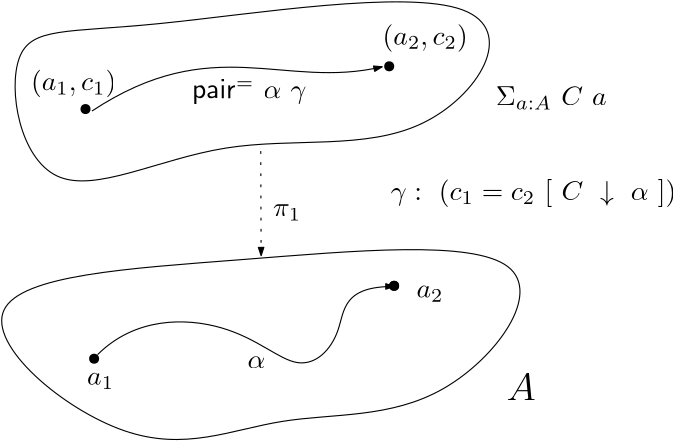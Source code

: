 <?xml version="1.0"?>
<!DOCTYPE ipe SYSTEM "ipe.dtd">
<ipe version="70206" creator="Ipe 7.2.7">
<info created="D:20180323145431" modified="D:20180726001026"/>
<preamble>\usepackage{amsmath}
\usepackage{amssymb}
\usepackage{amsfonts}</preamble>
<ipestyle name="basic">
<symbol name="arrow/arc(spx)">
<path stroke="sym-stroke" fill="sym-stroke" pen="sym-pen">
0 0 m
-1 0.333 l
-1 -0.333 l
h
</path>
</symbol>
<symbol name="arrow/farc(spx)">
<path stroke="sym-stroke" fill="white" pen="sym-pen">
0 0 m
-1 0.333 l
-1 -0.333 l
h
</path>
</symbol>
<symbol name="arrow/ptarc(spx)">
<path stroke="sym-stroke" fill="sym-stroke" pen="sym-pen">
0 0 m
-1 0.333 l
-0.8 0 l
-1 -0.333 l
h
</path>
</symbol>
<symbol name="arrow/fptarc(spx)">
<path stroke="sym-stroke" fill="white" pen="sym-pen">
0 0 m
-1 0.333 l
-0.8 0 l
-1 -0.333 l
h
</path>
</symbol>
<symbol name="mark/circle(sx)" transformations="translations">
<path fill="sym-stroke">
0.6 0 0 0.6 0 0 e
0.4 0 0 0.4 0 0 e
</path>
</symbol>
<symbol name="mark/disk(sx)" transformations="translations">
<path fill="sym-stroke">
0.6 0 0 0.6 0 0 e
</path>
</symbol>
<symbol name="mark/fdisk(sfx)" transformations="translations">
<group>
<path fill="sym-fill">
0.5 0 0 0.5 0 0 e
</path>
<path fill="sym-stroke" fillrule="eofill">
0.6 0 0 0.6 0 0 e
0.4 0 0 0.4 0 0 e
</path>
</group>
</symbol>
<symbol name="mark/box(sx)" transformations="translations">
<path fill="sym-stroke" fillrule="eofill">
-0.6 -0.6 m
0.6 -0.6 l
0.6 0.6 l
-0.6 0.6 l
h
-0.4 -0.4 m
0.4 -0.4 l
0.4 0.4 l
-0.4 0.4 l
h
</path>
</symbol>
<symbol name="mark/square(sx)" transformations="translations">
<path fill="sym-stroke">
-0.6 -0.6 m
0.6 -0.6 l
0.6 0.6 l
-0.6 0.6 l
h
</path>
</symbol>
<symbol name="mark/fsquare(sfx)" transformations="translations">
<group>
<path fill="sym-fill">
-0.5 -0.5 m
0.5 -0.5 l
0.5 0.5 l
-0.5 0.5 l
h
</path>
<path fill="sym-stroke" fillrule="eofill">
-0.6 -0.6 m
0.6 -0.6 l
0.6 0.6 l
-0.6 0.6 l
h
-0.4 -0.4 m
0.4 -0.4 l
0.4 0.4 l
-0.4 0.4 l
h
</path>
</group>
</symbol>
<symbol name="mark/cross(sx)" transformations="translations">
<group>
<path fill="sym-stroke">
-0.43 -0.57 m
0.57 0.43 l
0.43 0.57 l
-0.57 -0.43 l
h
</path>
<path fill="sym-stroke">
-0.43 0.57 m
0.57 -0.43 l
0.43 -0.57 l
-0.57 0.43 l
h
</path>
</group>
</symbol>
<symbol name="arrow/fnormal(spx)">
<path stroke="sym-stroke" fill="white" pen="sym-pen">
0 0 m
-1 0.333 l
-1 -0.333 l
h
</path>
</symbol>
<symbol name="arrow/pointed(spx)">
<path stroke="sym-stroke" fill="sym-stroke" pen="sym-pen">
0 0 m
-1 0.333 l
-0.8 0 l
-1 -0.333 l
h
</path>
</symbol>
<symbol name="arrow/fpointed(spx)">
<path stroke="sym-stroke" fill="white" pen="sym-pen">
0 0 m
-1 0.333 l
-0.8 0 l
-1 -0.333 l
h
</path>
</symbol>
<symbol name="arrow/linear(spx)">
<path stroke="sym-stroke" pen="sym-pen">
-1 0.333 m
0 0 l
-1 -0.333 l
</path>
</symbol>
<symbol name="arrow/fdouble(spx)">
<path stroke="sym-stroke" fill="white" pen="sym-pen">
0 0 m
-1 0.333 l
-1 -0.333 l
h
-1 0 m
-2 0.333 l
-2 -0.333 l
h
</path>
</symbol>
<symbol name="arrow/double(spx)">
<path stroke="sym-stroke" fill="sym-stroke" pen="sym-pen">
0 0 m
-1 0.333 l
-1 -0.333 l
h
-1 0 m
-2 0.333 l
-2 -0.333 l
h
</path>
</symbol>
<pen name="heavier" value="0.8"/>
<pen name="fat" value="1.2"/>
<pen name="ultrafat" value="2"/>
<symbolsize name="large" value="5"/>
<symbolsize name="small" value="2"/>
<symbolsize name="tiny" value="1.1"/>
<arrowsize name="large" value="10"/>
<arrowsize name="small" value="5"/>
<arrowsize name="tiny" value="3"/>
<color name="black" value="0"/>
<color name="red" value="1 0 0"/>
<color name="green" value="0 1 0"/>
<color name="blue" value="0.274 0.392 0.666"/>
<color name="yellow" value="1 1 0"/>
<color name="orange" value="1 0.647 0"/>
<color name="gold" value="1 0.843 0"/>
<color name="purple" value="0.627 0.125 0.941"/>
<color name="gray" value="0.745"/>
<color name="brown" value="0.647 0.165 0.165"/>
<color name="navy" value="0 0 0.502"/>
<color name="pink" value="1 0.753 0.796"/>
<color name="seagreen" value="0.18 0.545 0.341"/>
<color name="turquoise" value="0.251 0.878 0.816"/>
<color name="violet" value="0.933 0.51 0.933"/>
<color name="darkblue" value="0 0 0.545"/>
<color name="darkcyan" value="0 0.545 0.545"/>
<color name="darkgray" value="0.663"/>
<color name="darkgreen" value="0 0.392 0"/>
<color name="darkmagenta" value="0.545 0 0.545"/>
<color name="darkorange" value="1 0.549 0"/>
<color name="darkred" value="0.545 0 0"/>
<color name="lightblue" value="0.678 0.847 0.902"/>
<color name="lightcyan" value="0.878 1 1"/>
<color name="lightgray" value="0.827"/>
<color name="lightgreen" value="0.565 0.933 0.565"/>
<color name="lightyellow" value="1 1 0.878"/>
<color name="black15" value="0.85"/>
<color name="black30" value="0.7"/>
<color name="black50" value="0.5"/>
<color name="black70" value="0.3"/>
<color name="blue15" value="0.891 0.908 0.95"/>
<color name="blue30" value="0.782 0.817 0.9"/>
<color name="blue50" value="0.637 0.696 0.833"/>
<color name="blue70" value="0.492 0.574 0.766"/>
<color name="brown15" value="0.944 0.926 0.879"/>
<color name="brown30" value="0.888 0.852 0.758"/>
<color name="brown50" value="0.813 0.754 0.598"/>
<color name="brown70" value="0.739 0.656 0.437"/>
<color name="cyanblue" value="0.313 0.666 0.901"/>
<color name="cyanblue15" value="0.897 0.95 0.985"/>
<color name="cyanblue30" value="0.794 0.9 0.97"/>
<color name="cyanblue50" value="0.656 0.833 0.95"/>
<color name="cyanblue70" value="0.519 0.766 0.931"/>
<color name="green15" value="0.85 0.938 0.926"/>
<color name="green30" value="0.7 0.876 0.852"/>
<color name="green50" value="0.5 0.794 0.754"/>
<color name="green70" value="0.3 0.711 0.656"/>
<color name="lilac" value="0.627 0 0.47"/>
<color name="lilac15" value="0.944 0.85 0.92"/>
<color name="lilac30" value="0.888 0.7 0.841"/>
<color name="lilac50" value="0.813 0.5 0.735"/>
<color name="lilac70" value="0.739 0.3 0.629"/>
<color name="orange15" value="0.979 0.944 0.867"/>
<color name="orange30" value="0.958 0.888 0.735"/>
<color name="orange50" value="0.931 0.813 0.558"/>
<color name="orange70" value="0.903 0.739 0.382"/>
<color name="palegreen" value="0.509 0.745 0.235"/>
<color name="palegreen15" value="0.926 0.961 0.885"/>
<color name="palegreen30" value="0.852 0.923 0.77"/>
<color name="palegreen50" value="0.754 0.872 0.617"/>
<color name="palegreen70" value="0.656 0.821 0.464"/>
<color name="red15" value="0.944 0.867 0.873"/>
<color name="red30" value="0.888 0.735 0.747"/>
<color name="red50" value="0.813 0.558 0.578"/>
<color name="red70" value="0.739 0.382 0.409"/>
<color name="seablue" value="0.196 0.313 0.549"/>
<color name="seablue15" value="0.879 0.897 0.932"/>
<color name="seablue30" value="0.758 0.794 0.864"/>
<color name="seablue50" value="0.598 0.656 0.774"/>
<color name="seablue70" value="0.437 0.519 0.684"/>
<color name="yellow15" value="0.997 0.985 0.861"/>
<color name="yellow30" value="0.994 0.97 0.723"/>
<color name="yellow50" value="0.99 0.95 0.539"/>
<color name="yellow70" value="0.986 0.931 0.354"/>
<dashstyle name="dashed" value="[4] 0"/>
<dashstyle name="dotted" value="[1 3] 0"/>
<dashstyle name="dash dotted" value="[4 2 1 2] 0"/>
<dashstyle name="dash dot dotted" value="[4 2 1 2 1 2] 0"/>
<textsize name="large" value="\large"/>
<textsize name="Large" value="\Large"/>
<textsize name="LARGE" value="\LARGE"/>
<textsize name="huge" value="\huge"/>
<textsize name="Huge" value="\Huge"/>
<textsize name="small" value="\small"/>
<textsize name="footnote" value="\footnotesize"/>
<textsize name="tiny" value="\tiny"/>
<textstyle name="center" begin="\begin{center}" end="\end{center}"/>
<textstyle name="itemize" begin="\begin{itemize}" end="\end{itemize}"/>
<textstyle name="item" begin="\begin{itemize}\item{}" end="\end{itemize}"/>
<gridsize name="4 pts" value="4"/>
<gridsize name="8 pts (~3 mm)" value="8"/>
<gridsize name="16 pts (~6 mm)" value="16"/>
<gridsize name="32 pts (~12 mm)" value="32"/>
<gridsize name="10 pts (~3.5 mm)" value="10"/>
<gridsize name="20 pts (~7 mm)" value="20"/>
<gridsize name="14 pts (~5 mm)" value="14"/>
<gridsize name="28 pts (~10 mm)" value="28"/>
<gridsize name="56 pts (~20 mm)" value="56"/>
<gridsize name="1 pts" value="1"/>
<gridsize name="2 pts" value="2"/>
<gridsize name="3 pts" value="3"/>
<anglesize name="90 deg" value="90"/>
<anglesize name="60 deg" value="60"/>
<anglesize name="45 deg" value="45"/>
<anglesize name="30 deg" value="30"/>
<anglesize name="22.5 deg" value="22.5"/>
<opacity name="10%" value="0.1"/>
<opacity name="30%" value="0.3"/>
<opacity name="50%" value="0.5"/>
<opacity name="40%" value="0.4"/>
<opacity name="60%" value="0.6"/>
<opacity name="70%" value="0.75"/>
<opacity name="80%" value="0.8"/>
<opacity name="90%" value="0.7"/>
<tiling name="falling" angle="-60" step="4" width="1"/>
<tiling name="rising" angle="30" step="4" width="1"/>
</ipestyle>
<page>
<layer name="alpha"/>
<view layers="alpha" active="alpha"/>
<path layer="alpha" stroke="black">
244.13 552.61
162.462 621.85
279.264 628.818
406.728 640.893
355.434 570.502
293.649 576.355 u
</path>
<text matrix="1 0 0 1 -29.5554 -18.9735" transformations="translations" pos="406 598" stroke="black" type="label" width="10.53" height="9.803" depth="0" valign="baseline" size="Large" style="math">A</text>
<use matrix="1 0 0 1 -16 -32" name="mark/disk(sx)" pos="244 626" size="normal" stroke="black"/>
<use matrix="1 0 0 1 -6 -33.7546" name="mark/disk(sx)" pos="342 654" size="normal" stroke="black"/>
<text matrix="1 0 0 1 -6.55983 -7.40791" transformations="translations" pos="232 592" stroke="black" type="label" width="9.736" height="4.294" depth="1.49" valign="baseline" style="math">a_1</text>
<text matrix="1 0 0 1 4.05862 -4" transformations="translations" pos="340 620" stroke="black" type="label" width="9.736" height="4.294" depth="1.49" valign="baseline" style="math">a_2</text>
<path stroke="black" arrow="normal/tiny">
229.247 595.459 m
242.671 608.882
279.312 608.882
302.191 586.003
318.95 602.762
317.512 620.104
336 620 c
</path>
<text matrix="1 0 0 1 -4.79796 -13.41" transformations="translations" pos="288 604" stroke="black" type="label" width="6.41" height="4.289" depth="0" valign="baseline" style="math">\alpha</text>
<path stroke="black">
205.564 641.054
192.622 715.796
230.275 709.005
395.394 736.048
351.655 664.393
273.779 678.374 u
</path>
<path stroke="black" dash="dotted" arrow="normal/tiny">
287.986 668.743 m
288.127 631.076 l
</path>
<text transformations="translations" pos="292.368 645.239" stroke="black" type="label" width="10.148" height="4.294" depth="1.49" valign="baseline" style="math">\pi_{1}</text>
<use name="mark/disk(sx)" pos="224.9 683.873" size="normal" stroke="black"/>
<use matrix="1 0 0 1 0.357029 0.753409" name="mark/disk(sx)" pos="333.877 698.513" size="normal" stroke="black"/>
<text matrix="1 0 0 1 -4.41858 1.63585" transformations="translations" pos="209.659 688.991" stroke="black" type="label" width="30.693" height="7.473" depth="2.49" valign="baseline" style="math">(a_1, c_1)</text>
<text transformations="translations" pos="331.831 707.045" stroke="black" type="label" width="30.693" height="7.473" depth="2.49" valign="baseline" style="math">(a_2, c_2)</text>
<path stroke="black" arrow="normal/tiny">
227.233 683.174 m
270.985 712.082
296.285 690.691
331.719 699.096 c
</path>
<text transformations="translations" pos="372.553 685.243" stroke="black" type="label" width="40.003" height="6.812" depth="1.49" valign="baseline" style="math">\Sigma_{a : A}~C~a</text>
<text matrix="1 0 0 1 -1.28716 -2.89867" transformations="translations" pos="264.508 690.67" stroke="black" type="label" width="41.235" height="6.775" depth="1.93" valign="baseline" style="math">\mathsf{pair^{=}}~\alpha~\gamma</text>
<text matrix="1 0 0 1 -17.2117 -4.36501" transformations="translations" pos="351.965 655.537" stroke="black" type="label" width="102.826" height="7.473" depth="2.49" valign="baseline" style="math">\gamma : ~(c_1 = c_2~[~C~\downarrow~\alpha~])</text>
<use matrix="1 0 0 1 -6 -33.7546" name="mark/disk(sx)" pos="342 654" size="normal" stroke="black"/>
</page>
</ipe>
